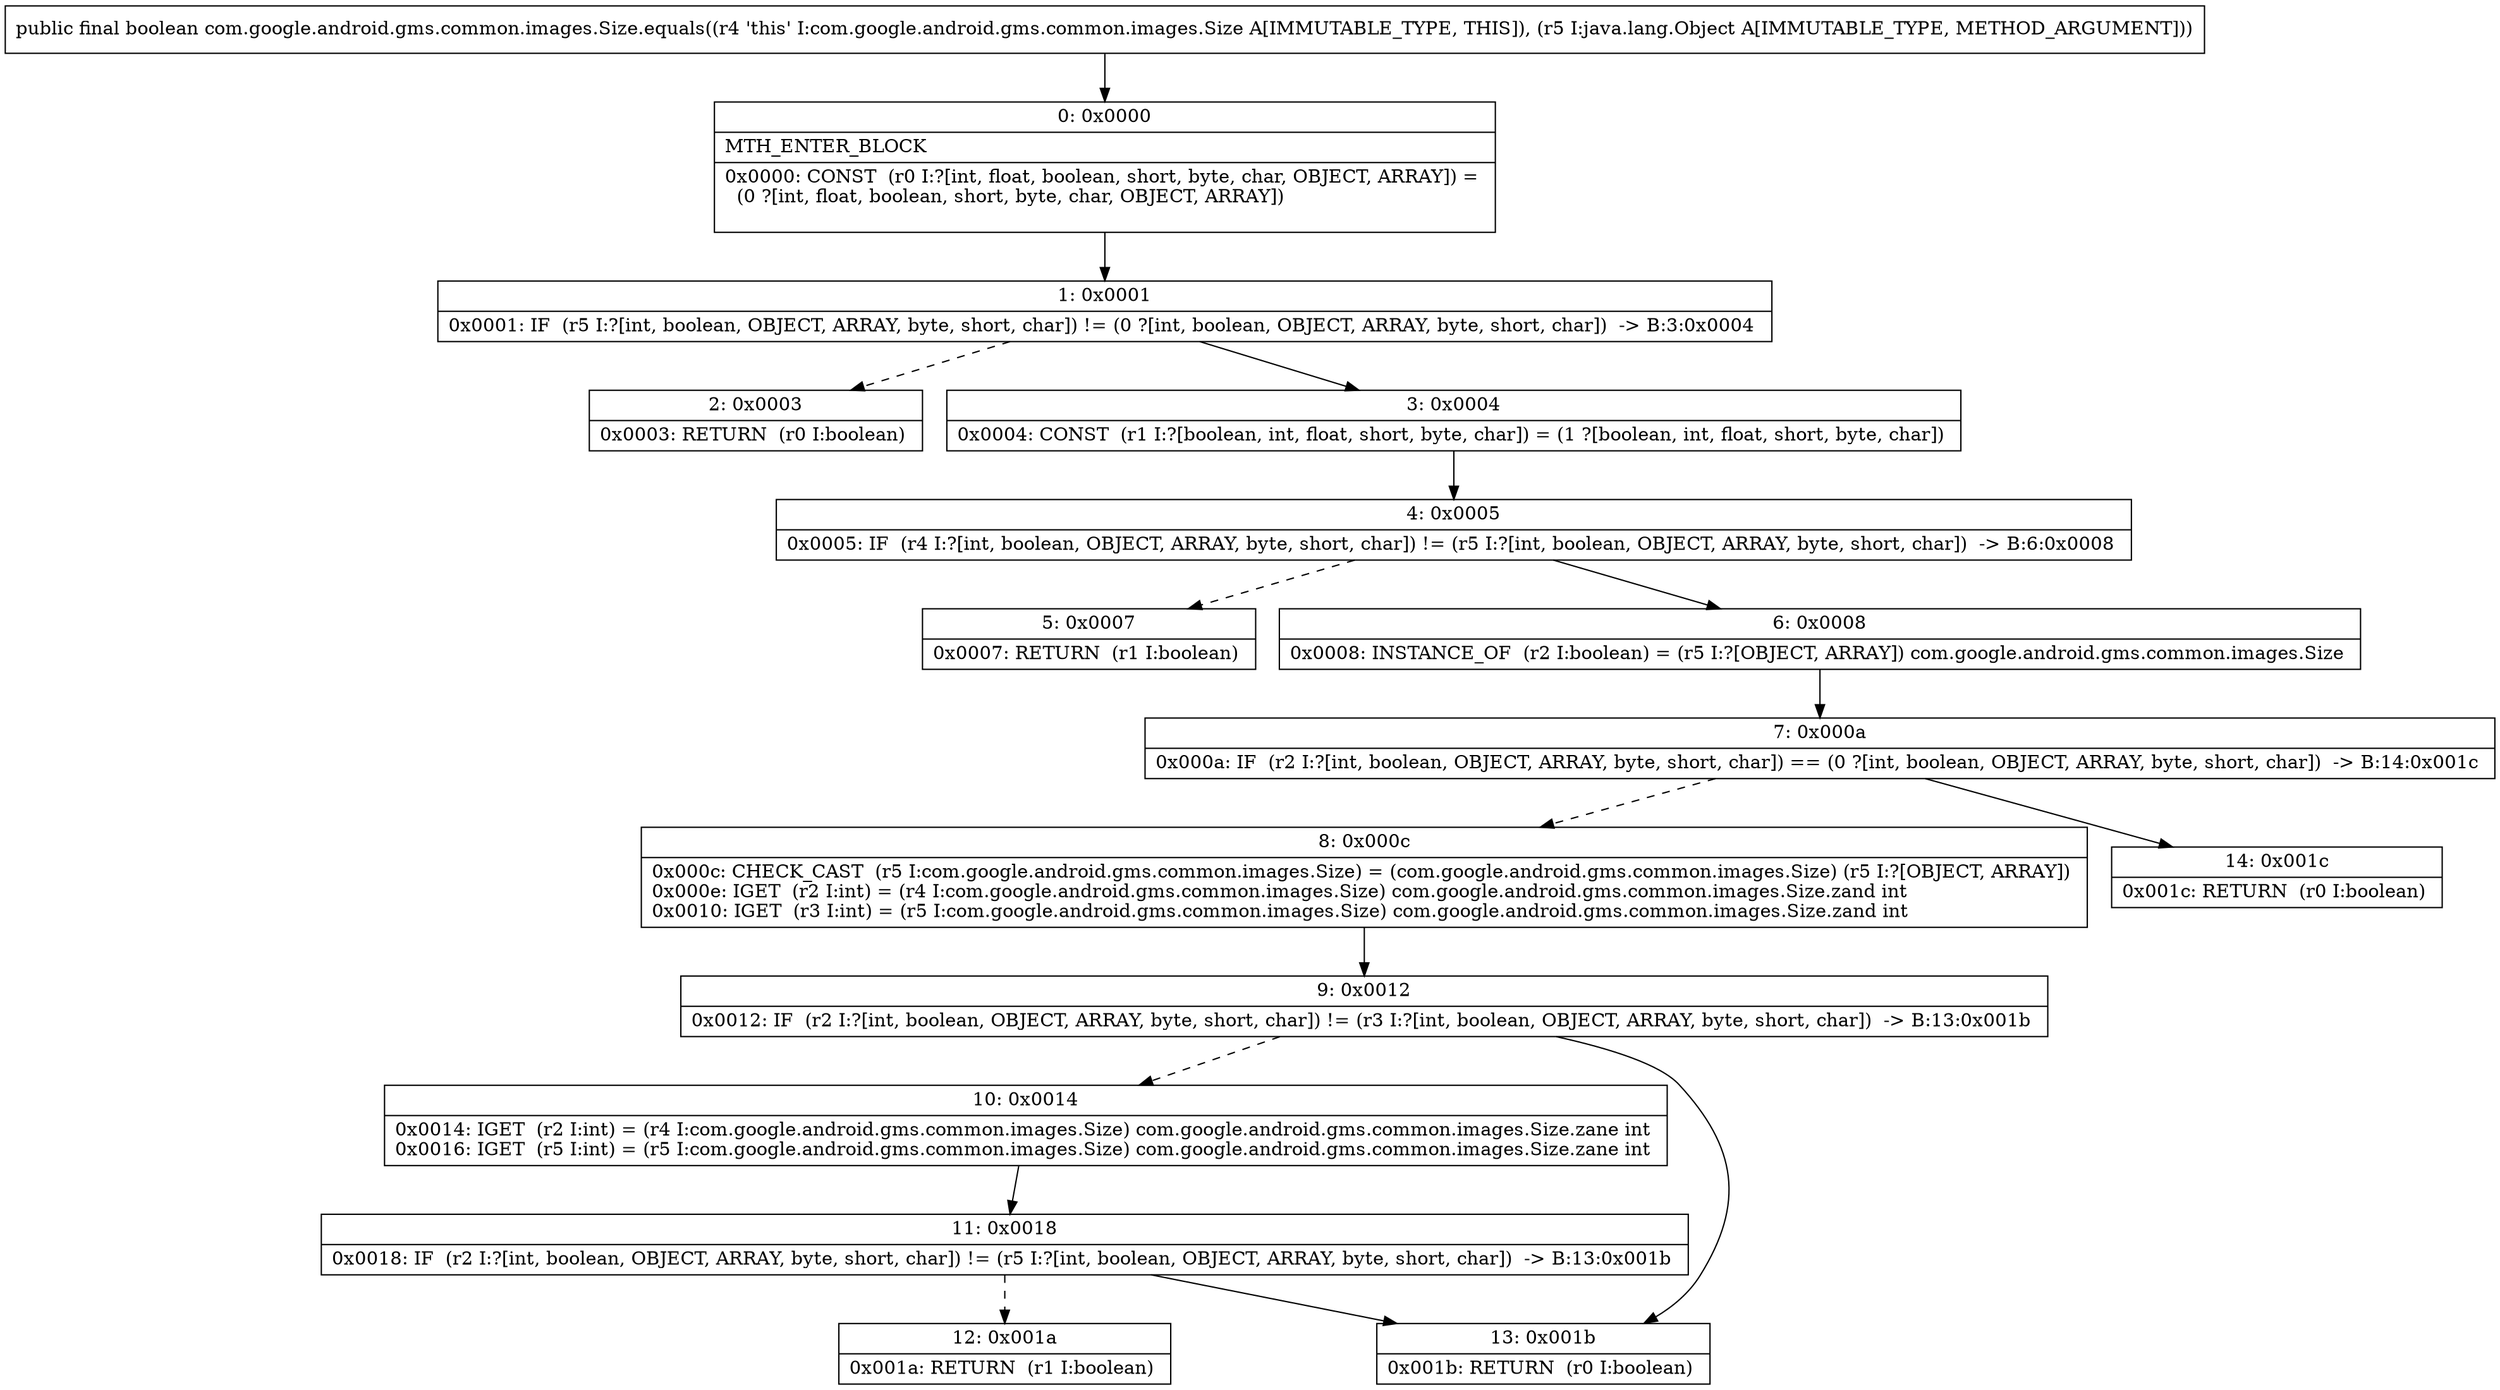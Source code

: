 digraph "CFG forcom.google.android.gms.common.images.Size.equals(Ljava\/lang\/Object;)Z" {
Node_0 [shape=record,label="{0\:\ 0x0000|MTH_ENTER_BLOCK\l|0x0000: CONST  (r0 I:?[int, float, boolean, short, byte, char, OBJECT, ARRAY]) = \l  (0 ?[int, float, boolean, short, byte, char, OBJECT, ARRAY])\l \l}"];
Node_1 [shape=record,label="{1\:\ 0x0001|0x0001: IF  (r5 I:?[int, boolean, OBJECT, ARRAY, byte, short, char]) != (0 ?[int, boolean, OBJECT, ARRAY, byte, short, char])  \-\> B:3:0x0004 \l}"];
Node_2 [shape=record,label="{2\:\ 0x0003|0x0003: RETURN  (r0 I:boolean) \l}"];
Node_3 [shape=record,label="{3\:\ 0x0004|0x0004: CONST  (r1 I:?[boolean, int, float, short, byte, char]) = (1 ?[boolean, int, float, short, byte, char]) \l}"];
Node_4 [shape=record,label="{4\:\ 0x0005|0x0005: IF  (r4 I:?[int, boolean, OBJECT, ARRAY, byte, short, char]) != (r5 I:?[int, boolean, OBJECT, ARRAY, byte, short, char])  \-\> B:6:0x0008 \l}"];
Node_5 [shape=record,label="{5\:\ 0x0007|0x0007: RETURN  (r1 I:boolean) \l}"];
Node_6 [shape=record,label="{6\:\ 0x0008|0x0008: INSTANCE_OF  (r2 I:boolean) = (r5 I:?[OBJECT, ARRAY]) com.google.android.gms.common.images.Size \l}"];
Node_7 [shape=record,label="{7\:\ 0x000a|0x000a: IF  (r2 I:?[int, boolean, OBJECT, ARRAY, byte, short, char]) == (0 ?[int, boolean, OBJECT, ARRAY, byte, short, char])  \-\> B:14:0x001c \l}"];
Node_8 [shape=record,label="{8\:\ 0x000c|0x000c: CHECK_CAST  (r5 I:com.google.android.gms.common.images.Size) = (com.google.android.gms.common.images.Size) (r5 I:?[OBJECT, ARRAY]) \l0x000e: IGET  (r2 I:int) = (r4 I:com.google.android.gms.common.images.Size) com.google.android.gms.common.images.Size.zand int \l0x0010: IGET  (r3 I:int) = (r5 I:com.google.android.gms.common.images.Size) com.google.android.gms.common.images.Size.zand int \l}"];
Node_9 [shape=record,label="{9\:\ 0x0012|0x0012: IF  (r2 I:?[int, boolean, OBJECT, ARRAY, byte, short, char]) != (r3 I:?[int, boolean, OBJECT, ARRAY, byte, short, char])  \-\> B:13:0x001b \l}"];
Node_10 [shape=record,label="{10\:\ 0x0014|0x0014: IGET  (r2 I:int) = (r4 I:com.google.android.gms.common.images.Size) com.google.android.gms.common.images.Size.zane int \l0x0016: IGET  (r5 I:int) = (r5 I:com.google.android.gms.common.images.Size) com.google.android.gms.common.images.Size.zane int \l}"];
Node_11 [shape=record,label="{11\:\ 0x0018|0x0018: IF  (r2 I:?[int, boolean, OBJECT, ARRAY, byte, short, char]) != (r5 I:?[int, boolean, OBJECT, ARRAY, byte, short, char])  \-\> B:13:0x001b \l}"];
Node_12 [shape=record,label="{12\:\ 0x001a|0x001a: RETURN  (r1 I:boolean) \l}"];
Node_13 [shape=record,label="{13\:\ 0x001b|0x001b: RETURN  (r0 I:boolean) \l}"];
Node_14 [shape=record,label="{14\:\ 0x001c|0x001c: RETURN  (r0 I:boolean) \l}"];
MethodNode[shape=record,label="{public final boolean com.google.android.gms.common.images.Size.equals((r4 'this' I:com.google.android.gms.common.images.Size A[IMMUTABLE_TYPE, THIS]), (r5 I:java.lang.Object A[IMMUTABLE_TYPE, METHOD_ARGUMENT])) }"];
MethodNode -> Node_0;
Node_0 -> Node_1;
Node_1 -> Node_2[style=dashed];
Node_1 -> Node_3;
Node_3 -> Node_4;
Node_4 -> Node_5[style=dashed];
Node_4 -> Node_6;
Node_6 -> Node_7;
Node_7 -> Node_8[style=dashed];
Node_7 -> Node_14;
Node_8 -> Node_9;
Node_9 -> Node_10[style=dashed];
Node_9 -> Node_13;
Node_10 -> Node_11;
Node_11 -> Node_12[style=dashed];
Node_11 -> Node_13;
}

